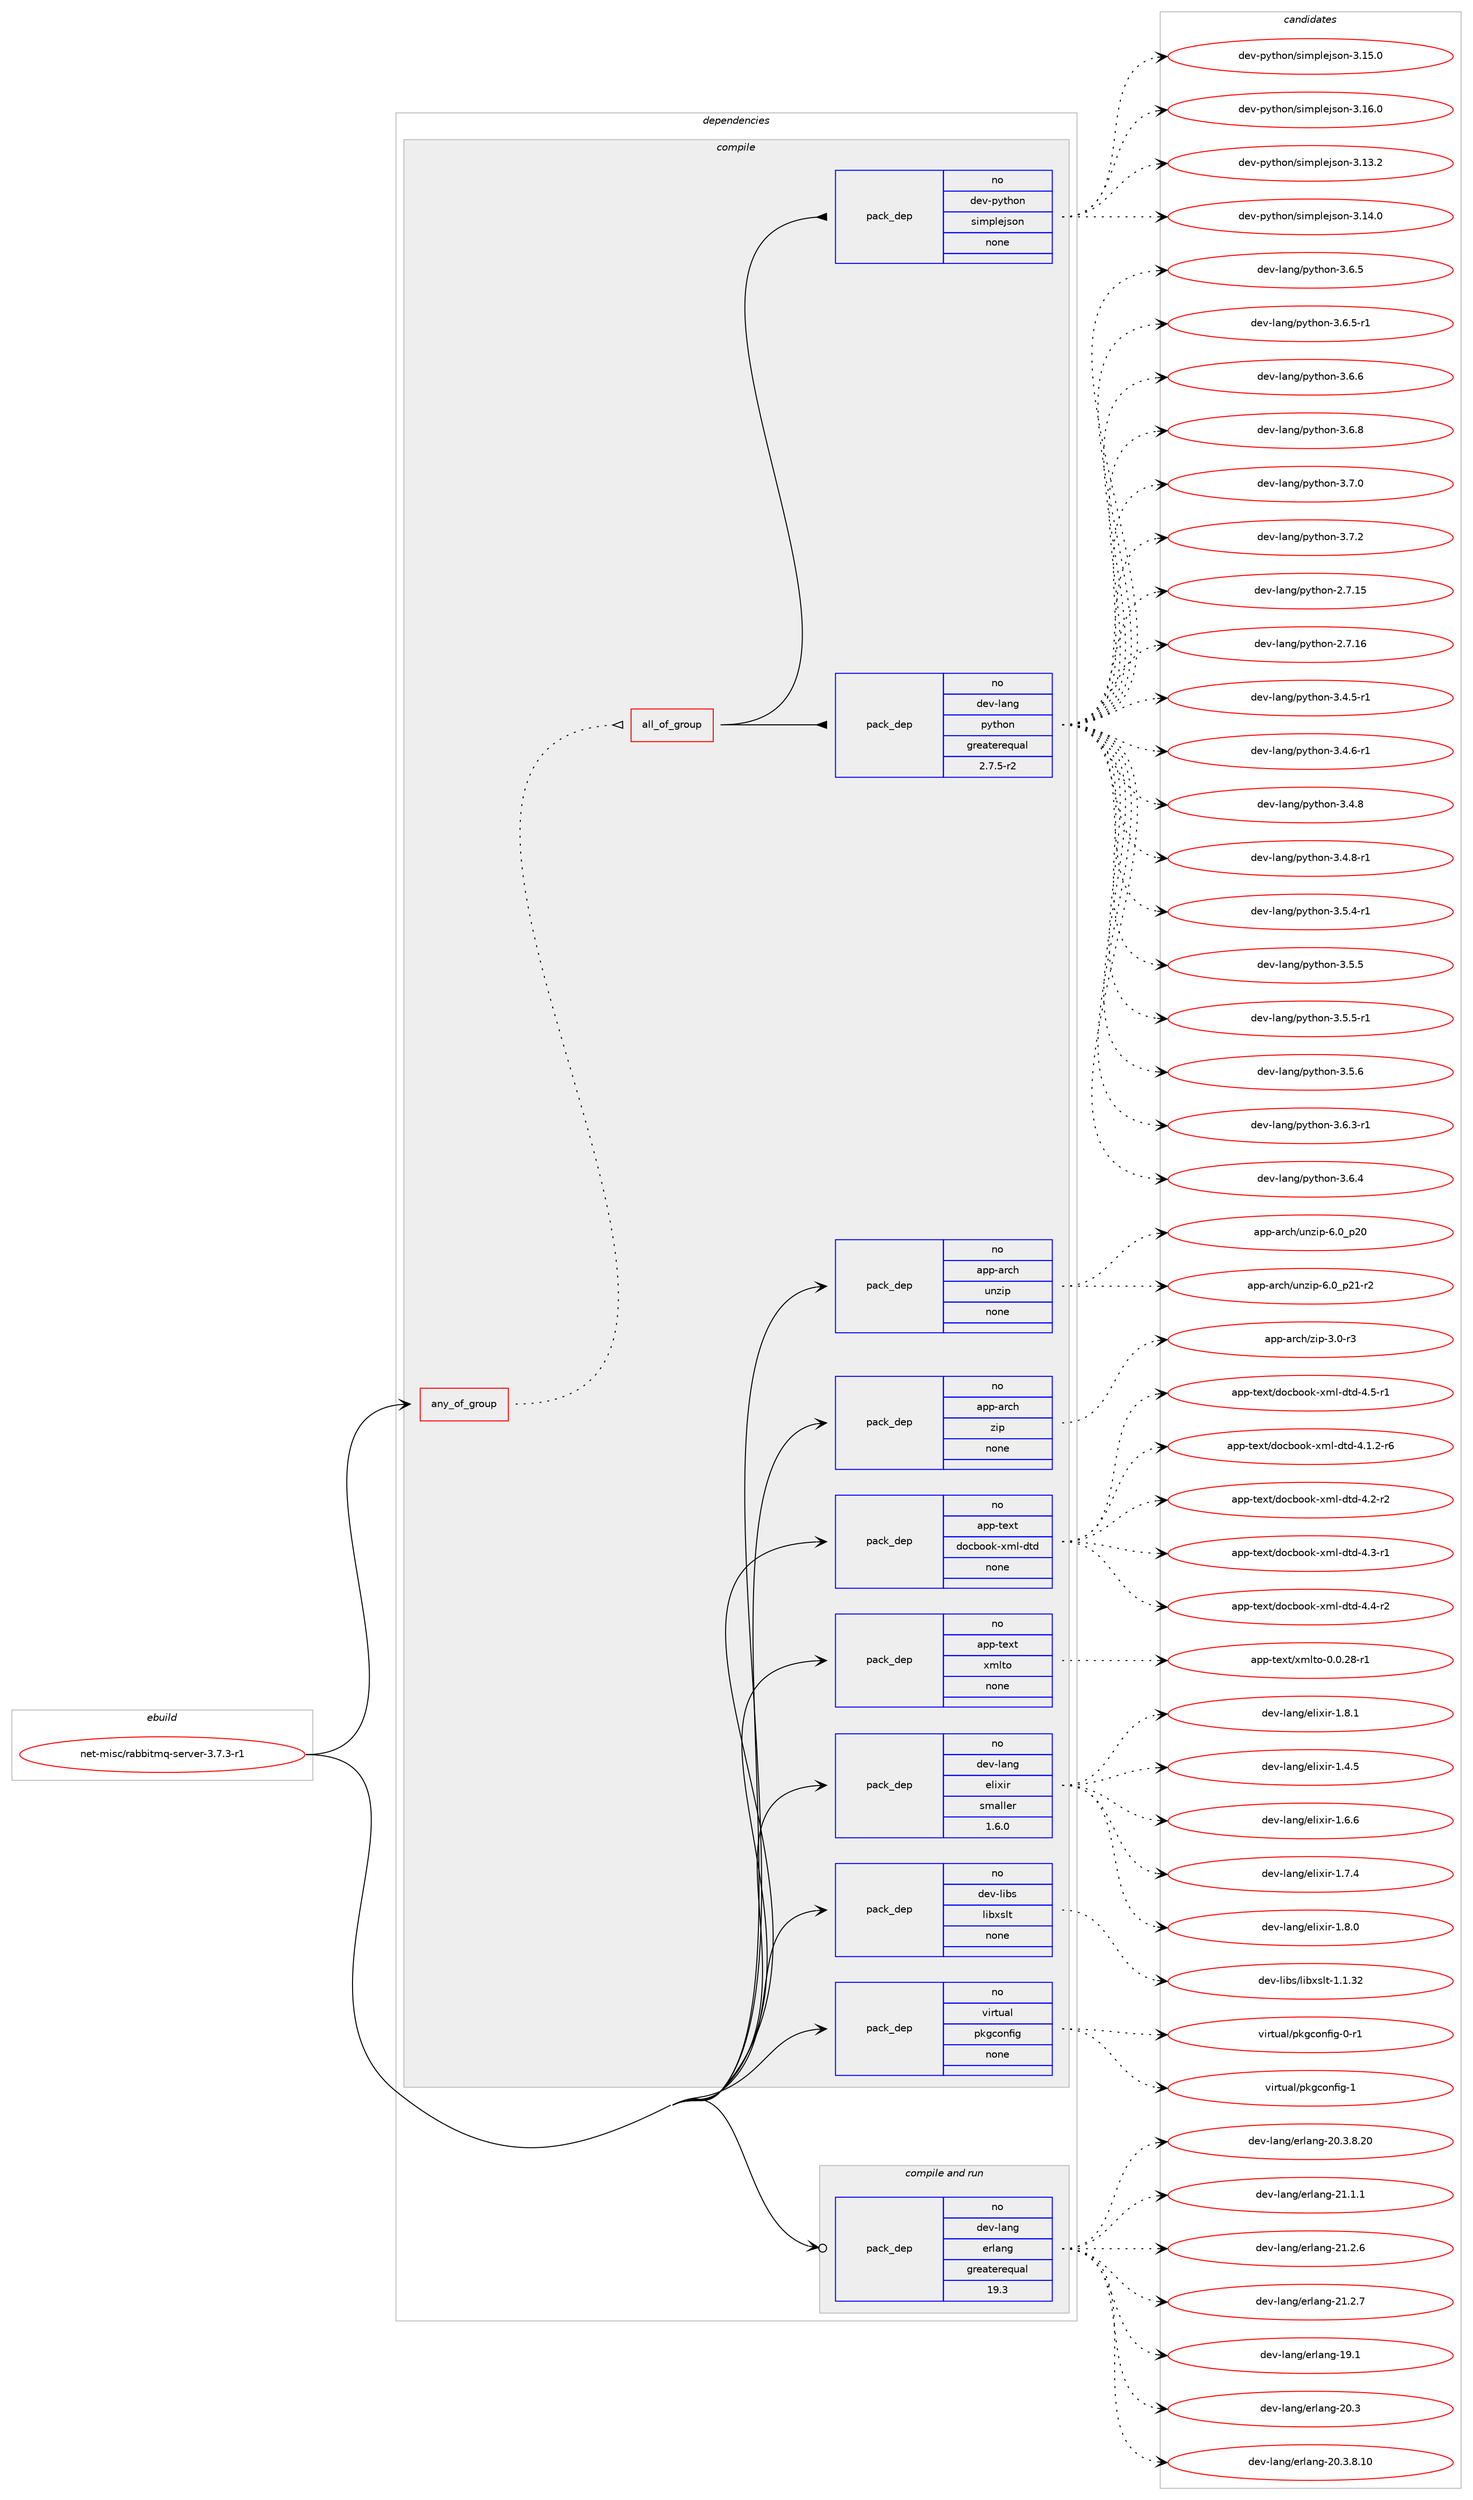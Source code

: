 digraph prolog {

# *************
# Graph options
# *************

newrank=true;
concentrate=true;
compound=true;
graph [rankdir=LR,fontname=Helvetica,fontsize=10,ranksep=1.5];#, ranksep=2.5, nodesep=0.2];
edge  [arrowhead=vee];
node  [fontname=Helvetica,fontsize=10];

# **********
# The ebuild
# **********

subgraph cluster_leftcol {
color=gray;
rank=same;
label=<<i>ebuild</i>>;
id [label="net-misc/rabbitmq-server-3.7.3-r1", color=red, width=4, href="../net-misc/rabbitmq-server-3.7.3-r1.svg"];
}

# ****************
# The dependencies
# ****************

subgraph cluster_midcol {
color=gray;
label=<<i>dependencies</i>>;
subgraph cluster_compile {
fillcolor="#eeeeee";
style=filled;
label=<<i>compile</i>>;
subgraph any26434 {
dependency1671442 [label=<<TABLE BORDER="0" CELLBORDER="1" CELLSPACING="0" CELLPADDING="4"><TR><TD CELLPADDING="10">any_of_group</TD></TR></TABLE>>, shape=none, color=red];subgraph all831 {
dependency1671443 [label=<<TABLE BORDER="0" CELLBORDER="1" CELLSPACING="0" CELLPADDING="4"><TR><TD CELLPADDING="10">all_of_group</TD></TR></TABLE>>, shape=none, color=red];subgraph pack1195065 {
dependency1671444 [label=<<TABLE BORDER="0" CELLBORDER="1" CELLSPACING="0" CELLPADDING="4" WIDTH="220"><TR><TD ROWSPAN="6" CELLPADDING="30">pack_dep</TD></TR><TR><TD WIDTH="110">no</TD></TR><TR><TD>dev-lang</TD></TR><TR><TD>python</TD></TR><TR><TD>greaterequal</TD></TR><TR><TD>2.7.5-r2</TD></TR></TABLE>>, shape=none, color=blue];
}
dependency1671443:e -> dependency1671444:w [weight=20,style="solid",arrowhead="inv"];
subgraph pack1195066 {
dependency1671445 [label=<<TABLE BORDER="0" CELLBORDER="1" CELLSPACING="0" CELLPADDING="4" WIDTH="220"><TR><TD ROWSPAN="6" CELLPADDING="30">pack_dep</TD></TR><TR><TD WIDTH="110">no</TD></TR><TR><TD>dev-python</TD></TR><TR><TD>simplejson</TD></TR><TR><TD>none</TD></TR><TR><TD></TD></TR></TABLE>>, shape=none, color=blue];
}
dependency1671443:e -> dependency1671445:w [weight=20,style="solid",arrowhead="inv"];
}
dependency1671442:e -> dependency1671443:w [weight=20,style="dotted",arrowhead="oinv"];
}
id:e -> dependency1671442:w [weight=20,style="solid",arrowhead="vee"];
subgraph pack1195067 {
dependency1671446 [label=<<TABLE BORDER="0" CELLBORDER="1" CELLSPACING="0" CELLPADDING="4" WIDTH="220"><TR><TD ROWSPAN="6" CELLPADDING="30">pack_dep</TD></TR><TR><TD WIDTH="110">no</TD></TR><TR><TD>app-arch</TD></TR><TR><TD>unzip</TD></TR><TR><TD>none</TD></TR><TR><TD></TD></TR></TABLE>>, shape=none, color=blue];
}
id:e -> dependency1671446:w [weight=20,style="solid",arrowhead="vee"];
subgraph pack1195068 {
dependency1671447 [label=<<TABLE BORDER="0" CELLBORDER="1" CELLSPACING="0" CELLPADDING="4" WIDTH="220"><TR><TD ROWSPAN="6" CELLPADDING="30">pack_dep</TD></TR><TR><TD WIDTH="110">no</TD></TR><TR><TD>app-arch</TD></TR><TR><TD>zip</TD></TR><TR><TD>none</TD></TR><TR><TD></TD></TR></TABLE>>, shape=none, color=blue];
}
id:e -> dependency1671447:w [weight=20,style="solid",arrowhead="vee"];
subgraph pack1195069 {
dependency1671448 [label=<<TABLE BORDER="0" CELLBORDER="1" CELLSPACING="0" CELLPADDING="4" WIDTH="220"><TR><TD ROWSPAN="6" CELLPADDING="30">pack_dep</TD></TR><TR><TD WIDTH="110">no</TD></TR><TR><TD>app-text</TD></TR><TR><TD>docbook-xml-dtd</TD></TR><TR><TD>none</TD></TR><TR><TD></TD></TR></TABLE>>, shape=none, color=blue];
}
id:e -> dependency1671448:w [weight=20,style="solid",arrowhead="vee"];
subgraph pack1195070 {
dependency1671449 [label=<<TABLE BORDER="0" CELLBORDER="1" CELLSPACING="0" CELLPADDING="4" WIDTH="220"><TR><TD ROWSPAN="6" CELLPADDING="30">pack_dep</TD></TR><TR><TD WIDTH="110">no</TD></TR><TR><TD>app-text</TD></TR><TR><TD>xmlto</TD></TR><TR><TD>none</TD></TR><TR><TD></TD></TR></TABLE>>, shape=none, color=blue];
}
id:e -> dependency1671449:w [weight=20,style="solid",arrowhead="vee"];
subgraph pack1195071 {
dependency1671450 [label=<<TABLE BORDER="0" CELLBORDER="1" CELLSPACING="0" CELLPADDING="4" WIDTH="220"><TR><TD ROWSPAN="6" CELLPADDING="30">pack_dep</TD></TR><TR><TD WIDTH="110">no</TD></TR><TR><TD>dev-lang</TD></TR><TR><TD>elixir</TD></TR><TR><TD>smaller</TD></TR><TR><TD>1.6.0</TD></TR></TABLE>>, shape=none, color=blue];
}
id:e -> dependency1671450:w [weight=20,style="solid",arrowhead="vee"];
subgraph pack1195072 {
dependency1671451 [label=<<TABLE BORDER="0" CELLBORDER="1" CELLSPACING="0" CELLPADDING="4" WIDTH="220"><TR><TD ROWSPAN="6" CELLPADDING="30">pack_dep</TD></TR><TR><TD WIDTH="110">no</TD></TR><TR><TD>dev-libs</TD></TR><TR><TD>libxslt</TD></TR><TR><TD>none</TD></TR><TR><TD></TD></TR></TABLE>>, shape=none, color=blue];
}
id:e -> dependency1671451:w [weight=20,style="solid",arrowhead="vee"];
subgraph pack1195073 {
dependency1671452 [label=<<TABLE BORDER="0" CELLBORDER="1" CELLSPACING="0" CELLPADDING="4" WIDTH="220"><TR><TD ROWSPAN="6" CELLPADDING="30">pack_dep</TD></TR><TR><TD WIDTH="110">no</TD></TR><TR><TD>virtual</TD></TR><TR><TD>pkgconfig</TD></TR><TR><TD>none</TD></TR><TR><TD></TD></TR></TABLE>>, shape=none, color=blue];
}
id:e -> dependency1671452:w [weight=20,style="solid",arrowhead="vee"];
}
subgraph cluster_compileandrun {
fillcolor="#eeeeee";
style=filled;
label=<<i>compile and run</i>>;
subgraph pack1195074 {
dependency1671453 [label=<<TABLE BORDER="0" CELLBORDER="1" CELLSPACING="0" CELLPADDING="4" WIDTH="220"><TR><TD ROWSPAN="6" CELLPADDING="30">pack_dep</TD></TR><TR><TD WIDTH="110">no</TD></TR><TR><TD>dev-lang</TD></TR><TR><TD>erlang</TD></TR><TR><TD>greaterequal</TD></TR><TR><TD>19.3</TD></TR></TABLE>>, shape=none, color=blue];
}
id:e -> dependency1671453:w [weight=20,style="solid",arrowhead="odotvee"];
}
subgraph cluster_run {
fillcolor="#eeeeee";
style=filled;
label=<<i>run</i>>;
}
}

# **************
# The candidates
# **************

subgraph cluster_choices {
rank=same;
color=gray;
label=<<i>candidates</i>>;

subgraph choice1195065 {
color=black;
nodesep=1;
choice10010111845108971101034711212111610411111045504655464953 [label="dev-lang/python-2.7.15", color=red, width=4,href="../dev-lang/python-2.7.15.svg"];
choice10010111845108971101034711212111610411111045504655464954 [label="dev-lang/python-2.7.16", color=red, width=4,href="../dev-lang/python-2.7.16.svg"];
choice1001011184510897110103471121211161041111104551465246534511449 [label="dev-lang/python-3.4.5-r1", color=red, width=4,href="../dev-lang/python-3.4.5-r1.svg"];
choice1001011184510897110103471121211161041111104551465246544511449 [label="dev-lang/python-3.4.6-r1", color=red, width=4,href="../dev-lang/python-3.4.6-r1.svg"];
choice100101118451089711010347112121116104111110455146524656 [label="dev-lang/python-3.4.8", color=red, width=4,href="../dev-lang/python-3.4.8.svg"];
choice1001011184510897110103471121211161041111104551465246564511449 [label="dev-lang/python-3.4.8-r1", color=red, width=4,href="../dev-lang/python-3.4.8-r1.svg"];
choice1001011184510897110103471121211161041111104551465346524511449 [label="dev-lang/python-3.5.4-r1", color=red, width=4,href="../dev-lang/python-3.5.4-r1.svg"];
choice100101118451089711010347112121116104111110455146534653 [label="dev-lang/python-3.5.5", color=red, width=4,href="../dev-lang/python-3.5.5.svg"];
choice1001011184510897110103471121211161041111104551465346534511449 [label="dev-lang/python-3.5.5-r1", color=red, width=4,href="../dev-lang/python-3.5.5-r1.svg"];
choice100101118451089711010347112121116104111110455146534654 [label="dev-lang/python-3.5.6", color=red, width=4,href="../dev-lang/python-3.5.6.svg"];
choice1001011184510897110103471121211161041111104551465446514511449 [label="dev-lang/python-3.6.3-r1", color=red, width=4,href="../dev-lang/python-3.6.3-r1.svg"];
choice100101118451089711010347112121116104111110455146544652 [label="dev-lang/python-3.6.4", color=red, width=4,href="../dev-lang/python-3.6.4.svg"];
choice100101118451089711010347112121116104111110455146544653 [label="dev-lang/python-3.6.5", color=red, width=4,href="../dev-lang/python-3.6.5.svg"];
choice1001011184510897110103471121211161041111104551465446534511449 [label="dev-lang/python-3.6.5-r1", color=red, width=4,href="../dev-lang/python-3.6.5-r1.svg"];
choice100101118451089711010347112121116104111110455146544654 [label="dev-lang/python-3.6.6", color=red, width=4,href="../dev-lang/python-3.6.6.svg"];
choice100101118451089711010347112121116104111110455146544656 [label="dev-lang/python-3.6.8", color=red, width=4,href="../dev-lang/python-3.6.8.svg"];
choice100101118451089711010347112121116104111110455146554648 [label="dev-lang/python-3.7.0", color=red, width=4,href="../dev-lang/python-3.7.0.svg"];
choice100101118451089711010347112121116104111110455146554650 [label="dev-lang/python-3.7.2", color=red, width=4,href="../dev-lang/python-3.7.2.svg"];
dependency1671444:e -> choice10010111845108971101034711212111610411111045504655464953:w [style=dotted,weight="100"];
dependency1671444:e -> choice10010111845108971101034711212111610411111045504655464954:w [style=dotted,weight="100"];
dependency1671444:e -> choice1001011184510897110103471121211161041111104551465246534511449:w [style=dotted,weight="100"];
dependency1671444:e -> choice1001011184510897110103471121211161041111104551465246544511449:w [style=dotted,weight="100"];
dependency1671444:e -> choice100101118451089711010347112121116104111110455146524656:w [style=dotted,weight="100"];
dependency1671444:e -> choice1001011184510897110103471121211161041111104551465246564511449:w [style=dotted,weight="100"];
dependency1671444:e -> choice1001011184510897110103471121211161041111104551465346524511449:w [style=dotted,weight="100"];
dependency1671444:e -> choice100101118451089711010347112121116104111110455146534653:w [style=dotted,weight="100"];
dependency1671444:e -> choice1001011184510897110103471121211161041111104551465346534511449:w [style=dotted,weight="100"];
dependency1671444:e -> choice100101118451089711010347112121116104111110455146534654:w [style=dotted,weight="100"];
dependency1671444:e -> choice1001011184510897110103471121211161041111104551465446514511449:w [style=dotted,weight="100"];
dependency1671444:e -> choice100101118451089711010347112121116104111110455146544652:w [style=dotted,weight="100"];
dependency1671444:e -> choice100101118451089711010347112121116104111110455146544653:w [style=dotted,weight="100"];
dependency1671444:e -> choice1001011184510897110103471121211161041111104551465446534511449:w [style=dotted,weight="100"];
dependency1671444:e -> choice100101118451089711010347112121116104111110455146544654:w [style=dotted,weight="100"];
dependency1671444:e -> choice100101118451089711010347112121116104111110455146544656:w [style=dotted,weight="100"];
dependency1671444:e -> choice100101118451089711010347112121116104111110455146554648:w [style=dotted,weight="100"];
dependency1671444:e -> choice100101118451089711010347112121116104111110455146554650:w [style=dotted,weight="100"];
}
subgraph choice1195066 {
color=black;
nodesep=1;
choice100101118451121211161041111104711510510911210810110611511111045514649514650 [label="dev-python/simplejson-3.13.2", color=red, width=4,href="../dev-python/simplejson-3.13.2.svg"];
choice100101118451121211161041111104711510510911210810110611511111045514649524648 [label="dev-python/simplejson-3.14.0", color=red, width=4,href="../dev-python/simplejson-3.14.0.svg"];
choice100101118451121211161041111104711510510911210810110611511111045514649534648 [label="dev-python/simplejson-3.15.0", color=red, width=4,href="../dev-python/simplejson-3.15.0.svg"];
choice100101118451121211161041111104711510510911210810110611511111045514649544648 [label="dev-python/simplejson-3.16.0", color=red, width=4,href="../dev-python/simplejson-3.16.0.svg"];
dependency1671445:e -> choice100101118451121211161041111104711510510911210810110611511111045514649514650:w [style=dotted,weight="100"];
dependency1671445:e -> choice100101118451121211161041111104711510510911210810110611511111045514649524648:w [style=dotted,weight="100"];
dependency1671445:e -> choice100101118451121211161041111104711510510911210810110611511111045514649534648:w [style=dotted,weight="100"];
dependency1671445:e -> choice100101118451121211161041111104711510510911210810110611511111045514649544648:w [style=dotted,weight="100"];
}
subgraph choice1195067 {
color=black;
nodesep=1;
choice971121124597114991044711711012210511245544648951125048 [label="app-arch/unzip-6.0_p20", color=red, width=4,href="../app-arch/unzip-6.0_p20.svg"];
choice9711211245971149910447117110122105112455446489511250494511450 [label="app-arch/unzip-6.0_p21-r2", color=red, width=4,href="../app-arch/unzip-6.0_p21-r2.svg"];
dependency1671446:e -> choice971121124597114991044711711012210511245544648951125048:w [style=dotted,weight="100"];
dependency1671446:e -> choice9711211245971149910447117110122105112455446489511250494511450:w [style=dotted,weight="100"];
}
subgraph choice1195068 {
color=black;
nodesep=1;
choice9711211245971149910447122105112455146484511451 [label="app-arch/zip-3.0-r3", color=red, width=4,href="../app-arch/zip-3.0-r3.svg"];
dependency1671447:e -> choice9711211245971149910447122105112455146484511451:w [style=dotted,weight="100"];
}
subgraph choice1195069 {
color=black;
nodesep=1;
choice971121124511610112011647100111999811111110745120109108451001161004552464946504511454 [label="app-text/docbook-xml-dtd-4.1.2-r6", color=red, width=4,href="../app-text/docbook-xml-dtd-4.1.2-r6.svg"];
choice97112112451161011201164710011199981111111074512010910845100116100455246504511450 [label="app-text/docbook-xml-dtd-4.2-r2", color=red, width=4,href="../app-text/docbook-xml-dtd-4.2-r2.svg"];
choice97112112451161011201164710011199981111111074512010910845100116100455246514511449 [label="app-text/docbook-xml-dtd-4.3-r1", color=red, width=4,href="../app-text/docbook-xml-dtd-4.3-r1.svg"];
choice97112112451161011201164710011199981111111074512010910845100116100455246524511450 [label="app-text/docbook-xml-dtd-4.4-r2", color=red, width=4,href="../app-text/docbook-xml-dtd-4.4-r2.svg"];
choice97112112451161011201164710011199981111111074512010910845100116100455246534511449 [label="app-text/docbook-xml-dtd-4.5-r1", color=red, width=4,href="../app-text/docbook-xml-dtd-4.5-r1.svg"];
dependency1671448:e -> choice971121124511610112011647100111999811111110745120109108451001161004552464946504511454:w [style=dotted,weight="100"];
dependency1671448:e -> choice97112112451161011201164710011199981111111074512010910845100116100455246504511450:w [style=dotted,weight="100"];
dependency1671448:e -> choice97112112451161011201164710011199981111111074512010910845100116100455246514511449:w [style=dotted,weight="100"];
dependency1671448:e -> choice97112112451161011201164710011199981111111074512010910845100116100455246524511450:w [style=dotted,weight="100"];
dependency1671448:e -> choice97112112451161011201164710011199981111111074512010910845100116100455246534511449:w [style=dotted,weight="100"];
}
subgraph choice1195070 {
color=black;
nodesep=1;
choice971121124511610112011647120109108116111454846484650564511449 [label="app-text/xmlto-0.0.28-r1", color=red, width=4,href="../app-text/xmlto-0.0.28-r1.svg"];
dependency1671449:e -> choice971121124511610112011647120109108116111454846484650564511449:w [style=dotted,weight="100"];
}
subgraph choice1195071 {
color=black;
nodesep=1;
choice100101118451089711010347101108105120105114454946524653 [label="dev-lang/elixir-1.4.5", color=red, width=4,href="../dev-lang/elixir-1.4.5.svg"];
choice100101118451089711010347101108105120105114454946544654 [label="dev-lang/elixir-1.6.6", color=red, width=4,href="../dev-lang/elixir-1.6.6.svg"];
choice100101118451089711010347101108105120105114454946554652 [label="dev-lang/elixir-1.7.4", color=red, width=4,href="../dev-lang/elixir-1.7.4.svg"];
choice100101118451089711010347101108105120105114454946564648 [label="dev-lang/elixir-1.8.0", color=red, width=4,href="../dev-lang/elixir-1.8.0.svg"];
choice100101118451089711010347101108105120105114454946564649 [label="dev-lang/elixir-1.8.1", color=red, width=4,href="../dev-lang/elixir-1.8.1.svg"];
dependency1671450:e -> choice100101118451089711010347101108105120105114454946524653:w [style=dotted,weight="100"];
dependency1671450:e -> choice100101118451089711010347101108105120105114454946544654:w [style=dotted,weight="100"];
dependency1671450:e -> choice100101118451089711010347101108105120105114454946554652:w [style=dotted,weight="100"];
dependency1671450:e -> choice100101118451089711010347101108105120105114454946564648:w [style=dotted,weight="100"];
dependency1671450:e -> choice100101118451089711010347101108105120105114454946564649:w [style=dotted,weight="100"];
}
subgraph choice1195072 {
color=black;
nodesep=1;
choice1001011184510810598115471081059812011510811645494649465150 [label="dev-libs/libxslt-1.1.32", color=red, width=4,href="../dev-libs/libxslt-1.1.32.svg"];
dependency1671451:e -> choice1001011184510810598115471081059812011510811645494649465150:w [style=dotted,weight="100"];
}
subgraph choice1195073 {
color=black;
nodesep=1;
choice11810511411611797108471121071039911111010210510345484511449 [label="virtual/pkgconfig-0-r1", color=red, width=4,href="../virtual/pkgconfig-0-r1.svg"];
choice1181051141161179710847112107103991111101021051034549 [label="virtual/pkgconfig-1", color=red, width=4,href="../virtual/pkgconfig-1.svg"];
dependency1671452:e -> choice11810511411611797108471121071039911111010210510345484511449:w [style=dotted,weight="100"];
dependency1671452:e -> choice1181051141161179710847112107103991111101021051034549:w [style=dotted,weight="100"];
}
subgraph choice1195074 {
color=black;
nodesep=1;
choice100101118451089711010347101114108971101034549574649 [label="dev-lang/erlang-19.1", color=red, width=4,href="../dev-lang/erlang-19.1.svg"];
choice100101118451089711010347101114108971101034550484651 [label="dev-lang/erlang-20.3", color=red, width=4,href="../dev-lang/erlang-20.3.svg"];
choice1001011184510897110103471011141089711010345504846514656464948 [label="dev-lang/erlang-20.3.8.10", color=red, width=4,href="../dev-lang/erlang-20.3.8.10.svg"];
choice1001011184510897110103471011141089711010345504846514656465048 [label="dev-lang/erlang-20.3.8.20", color=red, width=4,href="../dev-lang/erlang-20.3.8.20.svg"];
choice1001011184510897110103471011141089711010345504946494649 [label="dev-lang/erlang-21.1.1", color=red, width=4,href="../dev-lang/erlang-21.1.1.svg"];
choice1001011184510897110103471011141089711010345504946504654 [label="dev-lang/erlang-21.2.6", color=red, width=4,href="../dev-lang/erlang-21.2.6.svg"];
choice1001011184510897110103471011141089711010345504946504655 [label="dev-lang/erlang-21.2.7", color=red, width=4,href="../dev-lang/erlang-21.2.7.svg"];
dependency1671453:e -> choice100101118451089711010347101114108971101034549574649:w [style=dotted,weight="100"];
dependency1671453:e -> choice100101118451089711010347101114108971101034550484651:w [style=dotted,weight="100"];
dependency1671453:e -> choice1001011184510897110103471011141089711010345504846514656464948:w [style=dotted,weight="100"];
dependency1671453:e -> choice1001011184510897110103471011141089711010345504846514656465048:w [style=dotted,weight="100"];
dependency1671453:e -> choice1001011184510897110103471011141089711010345504946494649:w [style=dotted,weight="100"];
dependency1671453:e -> choice1001011184510897110103471011141089711010345504946504654:w [style=dotted,weight="100"];
dependency1671453:e -> choice1001011184510897110103471011141089711010345504946504655:w [style=dotted,weight="100"];
}
}

}
